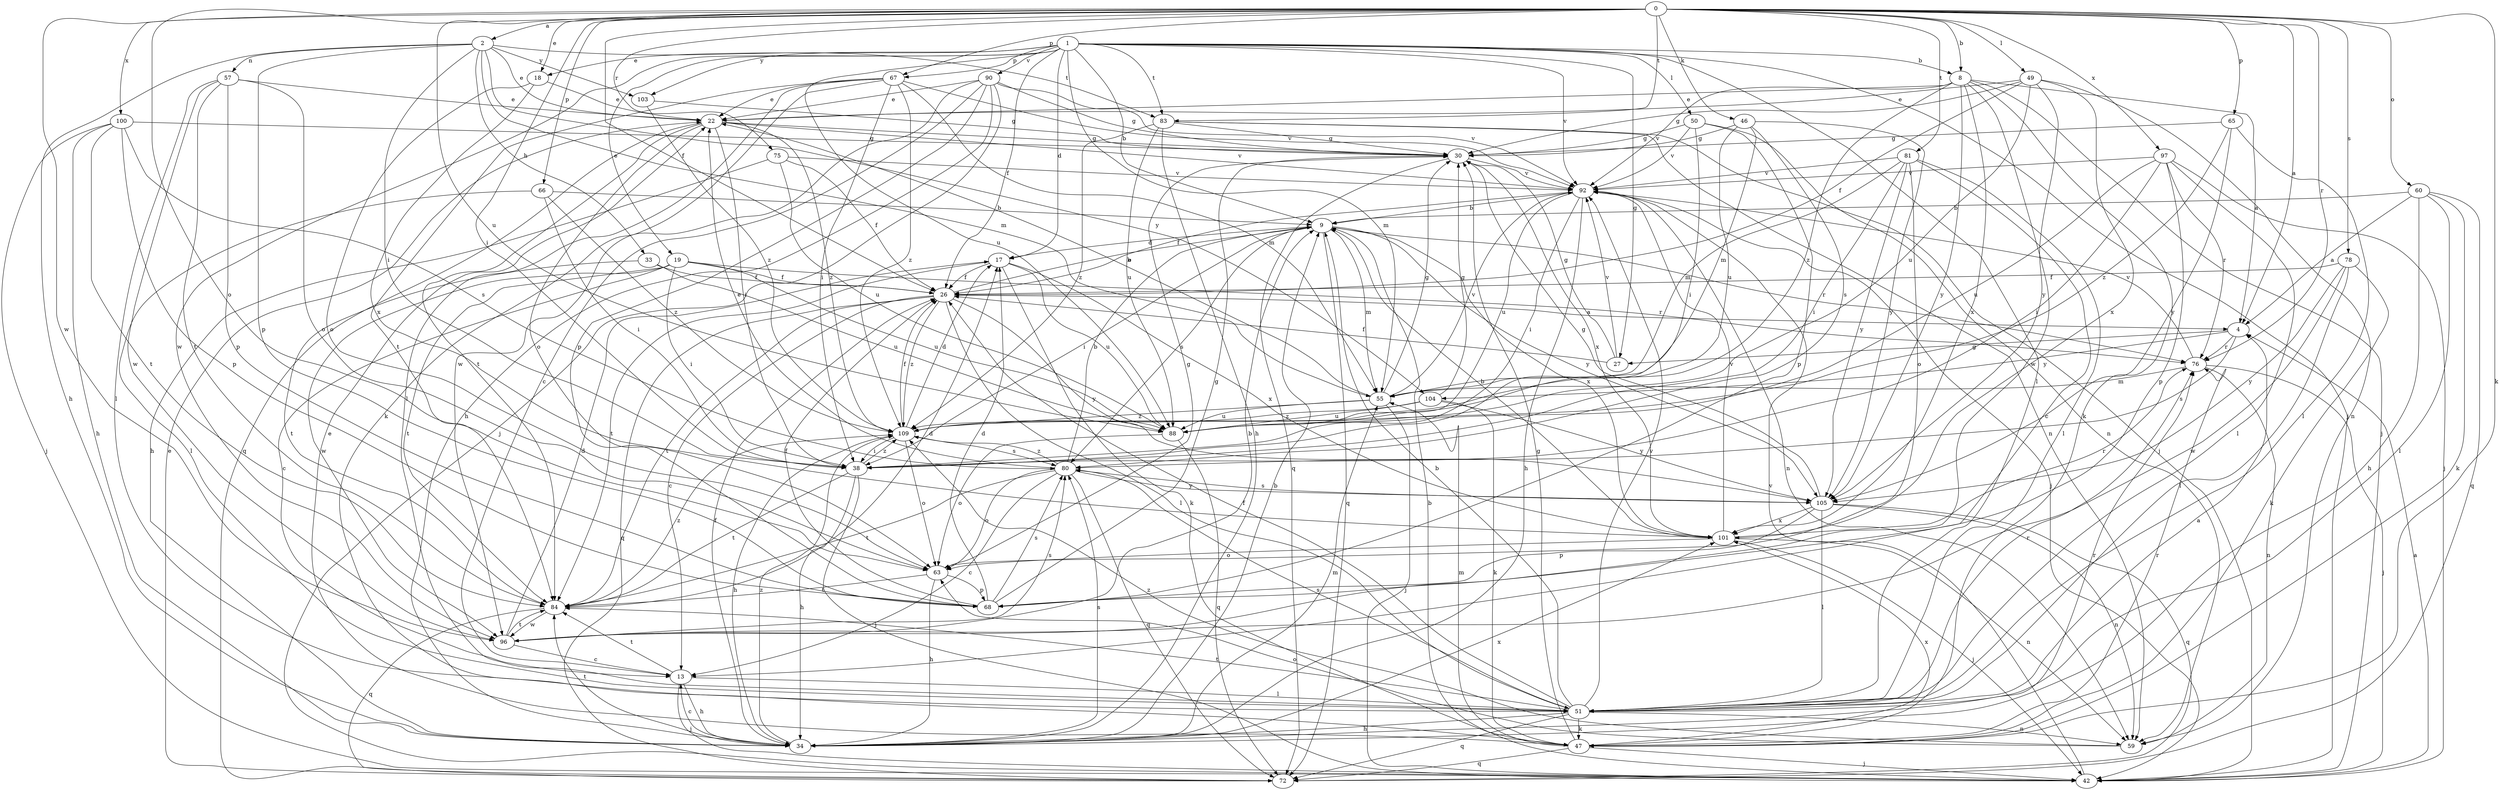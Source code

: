 strict digraph  {
0;
1;
2;
4;
8;
9;
13;
17;
18;
19;
22;
26;
27;
30;
33;
34;
38;
42;
46;
47;
49;
50;
51;
55;
57;
59;
60;
63;
65;
66;
67;
68;
72;
75;
76;
78;
80;
81;
83;
84;
88;
90;
92;
96;
97;
100;
101;
103;
104;
105;
109;
0 -> 2  [label=a];
0 -> 4  [label=a];
0 -> 8  [label=b];
0 -> 18  [label=e];
0 -> 26  [label=f];
0 -> 38  [label=i];
0 -> 46  [label=k];
0 -> 47  [label=k];
0 -> 49  [label=l];
0 -> 60  [label=o];
0 -> 63  [label=o];
0 -> 65  [label=p];
0 -> 66  [label=p];
0 -> 67  [label=p];
0 -> 75  [label=r];
0 -> 76  [label=r];
0 -> 78  [label=s];
0 -> 81  [label=t];
0 -> 83  [label=t];
0 -> 88  [label=u];
0 -> 96  [label=w];
0 -> 97  [label=x];
0 -> 100  [label=x];
1 -> 8  [label=b];
1 -> 9  [label=b];
1 -> 17  [label=d];
1 -> 18  [label=e];
1 -> 19  [label=e];
1 -> 26  [label=f];
1 -> 27  [label=g];
1 -> 42  [label=j];
1 -> 50  [label=l];
1 -> 51  [label=l];
1 -> 55  [label=m];
1 -> 67  [label=p];
1 -> 83  [label=t];
1 -> 88  [label=u];
1 -> 90  [label=v];
1 -> 92  [label=v];
1 -> 96  [label=w];
1 -> 103  [label=y];
2 -> 22  [label=e];
2 -> 33  [label=h];
2 -> 34  [label=h];
2 -> 38  [label=i];
2 -> 55  [label=m];
2 -> 57  [label=n];
2 -> 68  [label=p];
2 -> 83  [label=t];
2 -> 103  [label=y];
2 -> 104  [label=y];
4 -> 27  [label=g];
4 -> 76  [label=r];
4 -> 80  [label=s];
4 -> 104  [label=y];
8 -> 4  [label=a];
8 -> 22  [label=e];
8 -> 42  [label=j];
8 -> 47  [label=k];
8 -> 92  [label=v];
8 -> 96  [label=w];
8 -> 101  [label=x];
8 -> 105  [label=y];
8 -> 109  [label=z];
9 -> 17  [label=d];
9 -> 38  [label=i];
9 -> 55  [label=m];
9 -> 72  [label=q];
9 -> 76  [label=r];
9 -> 80  [label=s];
9 -> 101  [label=x];
9 -> 105  [label=y];
13 -> 34  [label=h];
13 -> 42  [label=j];
13 -> 51  [label=l];
13 -> 84  [label=t];
17 -> 26  [label=f];
17 -> 47  [label=k];
17 -> 84  [label=t];
17 -> 88  [label=u];
17 -> 101  [label=x];
18 -> 22  [label=e];
18 -> 63  [label=o];
18 -> 101  [label=x];
19 -> 13  [label=c];
19 -> 26  [label=f];
19 -> 38  [label=i];
19 -> 76  [label=r];
19 -> 84  [label=t];
19 -> 88  [label=u];
19 -> 96  [label=w];
22 -> 30  [label=g];
22 -> 38  [label=i];
22 -> 63  [label=o];
22 -> 72  [label=q];
22 -> 84  [label=t];
22 -> 92  [label=v];
22 -> 109  [label=z];
26 -> 4  [label=a];
26 -> 9  [label=b];
26 -> 13  [label=c];
26 -> 51  [label=l];
26 -> 72  [label=q];
26 -> 84  [label=t];
26 -> 105  [label=y];
26 -> 109  [label=z];
27 -> 26  [label=f];
27 -> 30  [label=g];
27 -> 92  [label=v];
30 -> 72  [label=q];
30 -> 92  [label=v];
30 -> 101  [label=x];
33 -> 26  [label=f];
33 -> 84  [label=t];
33 -> 88  [label=u];
34 -> 9  [label=b];
34 -> 13  [label=c];
34 -> 26  [label=f];
34 -> 55  [label=m];
34 -> 76  [label=r];
34 -> 80  [label=s];
34 -> 84  [label=t];
34 -> 101  [label=x];
34 -> 109  [label=z];
38 -> 34  [label=h];
38 -> 42  [label=j];
38 -> 84  [label=t];
38 -> 109  [label=z];
42 -> 4  [label=a];
42 -> 9  [label=b];
42 -> 92  [label=v];
46 -> 30  [label=g];
46 -> 55  [label=m];
46 -> 80  [label=s];
46 -> 88  [label=u];
46 -> 105  [label=y];
47 -> 22  [label=e];
47 -> 30  [label=g];
47 -> 42  [label=j];
47 -> 55  [label=m];
47 -> 72  [label=q];
47 -> 76  [label=r];
47 -> 101  [label=x];
49 -> 22  [label=e];
49 -> 26  [label=f];
49 -> 30  [label=g];
49 -> 59  [label=n];
49 -> 88  [label=u];
49 -> 101  [label=x];
49 -> 105  [label=y];
50 -> 30  [label=g];
50 -> 38  [label=i];
50 -> 59  [label=n];
50 -> 68  [label=p];
50 -> 92  [label=v];
51 -> 4  [label=a];
51 -> 9  [label=b];
51 -> 26  [label=f];
51 -> 34  [label=h];
51 -> 47  [label=k];
51 -> 59  [label=n];
51 -> 72  [label=q];
51 -> 76  [label=r];
51 -> 80  [label=s];
51 -> 84  [label=t];
51 -> 92  [label=v];
55 -> 22  [label=e];
55 -> 30  [label=g];
55 -> 42  [label=j];
55 -> 88  [label=u];
55 -> 92  [label=v];
55 -> 109  [label=z];
57 -> 22  [label=e];
57 -> 51  [label=l];
57 -> 63  [label=o];
57 -> 68  [label=p];
57 -> 84  [label=t];
57 -> 96  [label=w];
59 -> 63  [label=o];
59 -> 109  [label=z];
60 -> 4  [label=a];
60 -> 9  [label=b];
60 -> 34  [label=h];
60 -> 47  [label=k];
60 -> 51  [label=l];
60 -> 72  [label=q];
63 -> 30  [label=g];
63 -> 34  [label=h];
63 -> 68  [label=p];
63 -> 84  [label=t];
65 -> 30  [label=g];
65 -> 51  [label=l];
65 -> 105  [label=y];
65 -> 109  [label=z];
66 -> 9  [label=b];
66 -> 38  [label=i];
66 -> 51  [label=l];
66 -> 109  [label=z];
67 -> 22  [label=e];
67 -> 38  [label=i];
67 -> 47  [label=k];
67 -> 51  [label=l];
67 -> 55  [label=m];
67 -> 84  [label=t];
67 -> 92  [label=v];
67 -> 109  [label=z];
68 -> 17  [label=d];
68 -> 26  [label=f];
68 -> 30  [label=g];
68 -> 80  [label=s];
72 -> 22  [label=e];
75 -> 26  [label=f];
75 -> 34  [label=h];
75 -> 88  [label=u];
75 -> 92  [label=v];
76 -> 42  [label=j];
76 -> 55  [label=m];
76 -> 59  [label=n];
76 -> 92  [label=v];
78 -> 26  [label=f];
78 -> 47  [label=k];
78 -> 51  [label=l];
78 -> 96  [label=w];
78 -> 105  [label=y];
80 -> 9  [label=b];
80 -> 13  [label=c];
80 -> 22  [label=e];
80 -> 63  [label=o];
80 -> 72  [label=q];
80 -> 84  [label=t];
80 -> 105  [label=y];
80 -> 109  [label=z];
81 -> 13  [label=c];
81 -> 38  [label=i];
81 -> 51  [label=l];
81 -> 55  [label=m];
81 -> 63  [label=o];
81 -> 92  [label=v];
81 -> 105  [label=y];
83 -> 30  [label=g];
83 -> 34  [label=h];
83 -> 42  [label=j];
83 -> 59  [label=n];
83 -> 88  [label=u];
83 -> 109  [label=z];
84 -> 17  [label=d];
84 -> 72  [label=q];
84 -> 96  [label=w];
84 -> 109  [label=z];
88 -> 63  [label=o];
88 -> 72  [label=q];
90 -> 13  [label=c];
90 -> 22  [label=e];
90 -> 30  [label=g];
90 -> 34  [label=h];
90 -> 42  [label=j];
90 -> 68  [label=p];
90 -> 92  [label=v];
90 -> 96  [label=w];
92 -> 9  [label=b];
92 -> 26  [label=f];
92 -> 34  [label=h];
92 -> 38  [label=i];
92 -> 42  [label=j];
92 -> 59  [label=n];
92 -> 88  [label=u];
96 -> 9  [label=b];
96 -> 13  [label=c];
96 -> 17  [label=d];
96 -> 80  [label=s];
96 -> 84  [label=t];
97 -> 38  [label=i];
97 -> 42  [label=j];
97 -> 51  [label=l];
97 -> 68  [label=p];
97 -> 76  [label=r];
97 -> 88  [label=u];
97 -> 92  [label=v];
100 -> 30  [label=g];
100 -> 34  [label=h];
100 -> 42  [label=j];
100 -> 68  [label=p];
100 -> 80  [label=s];
100 -> 84  [label=t];
101 -> 9  [label=b];
101 -> 42  [label=j];
101 -> 59  [label=n];
101 -> 63  [label=o];
101 -> 76  [label=r];
101 -> 92  [label=v];
103 -> 30  [label=g];
103 -> 109  [label=z];
104 -> 30  [label=g];
104 -> 47  [label=k];
104 -> 88  [label=u];
104 -> 105  [label=y];
104 -> 109  [label=z];
105 -> 30  [label=g];
105 -> 51  [label=l];
105 -> 59  [label=n];
105 -> 68  [label=p];
105 -> 72  [label=q];
105 -> 80  [label=s];
105 -> 101  [label=x];
109 -> 17  [label=d];
109 -> 26  [label=f];
109 -> 34  [label=h];
109 -> 38  [label=i];
109 -> 63  [label=o];
109 -> 80  [label=s];
}
